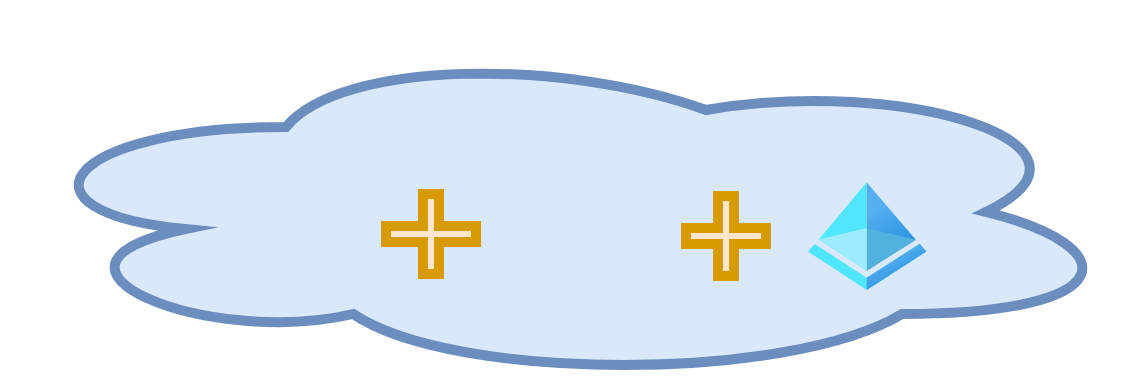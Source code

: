 <mxfile version="20.8.5" type="github">
  <diagram id="kPCyAMe62raDHzs4O24H" name="Page-1">
    <mxGraphModel dx="954" dy="566" grid="1" gridSize="10" guides="1" tooltips="1" connect="1" arrows="1" fold="1" page="1" pageScale="1" pageWidth="827" pageHeight="1169" math="0" shadow="0">
      <root>
        <mxCell id="0" />
        <mxCell id="1" parent="0" />
        <mxCell id="ucvBp03UbrODxjdlVww1-13" value="" style="ellipse;shape=cloud;whiteSpace=wrap;html=1;strokeWidth=5;fillColor=#dae8fc;strokeColor=#6c8ebf;" vertex="1" parent="1">
          <mxGeometry x="40" y="200" width="560" height="170" as="geometry" />
        </mxCell>
        <mxCell id="ucvBp03UbrODxjdlVww1-3" value="" style="shape=image;verticalLabelPosition=bottom;labelBackgroundColor=default;verticalAlign=top;aspect=fixed;imageAspect=0;image=https://punchplatform.com/wp-content/uploads/2018/10/keycloak_logo.png;" vertex="1" parent="1">
          <mxGeometry x="295" y="262.04" width="70" height="74.46" as="geometry" />
        </mxCell>
        <mxCell id="ucvBp03UbrODxjdlVww1-4" value="" style="shape=image;html=1;verticalAlign=top;verticalLabelPosition=bottom;labelBackgroundColor=#ffffff;imageAspect=0;aspect=fixed;image=https://cdn1.iconfinder.com/data/icons/unicons-line-vol-5/24/react-128.png" vertex="1" parent="1">
          <mxGeometry x="150" y="262.04" width="70" height="70" as="geometry" />
        </mxCell>
        <mxCell id="ucvBp03UbrODxjdlVww1-5" value="" style="aspect=fixed;html=1;points=[];align=center;image;fontSize=12;image=img/lib/azure2/identity/Azure_Active_Directory.svg;" vertex="1" parent="1">
          <mxGeometry x="441" y="269.98" width="59.19" height="54.12" as="geometry" />
        </mxCell>
        <mxCell id="ucvBp03UbrODxjdlVww1-6" value="" style="shape=image;verticalLabelPosition=bottom;labelBackgroundColor=default;verticalAlign=top;aspect=fixed;imageAspect=0;image=https://www.rydoo.com/app/uploads/2022/09/Single-Sign-On-logo.png;" vertex="1" parent="1">
          <mxGeometry x="280" y="179.11" width="100" height="76.93" as="geometry" />
        </mxCell>
        <mxCell id="ucvBp03UbrODxjdlVww1-7" value="" style="shape=cross;whiteSpace=wrap;html=1;fillColor=#ffe6cc;strokeColor=#d79b00;strokeWidth=5;" vertex="1" parent="1">
          <mxGeometry x="230" y="276" width="45" height="40" as="geometry" />
        </mxCell>
        <mxCell id="ucvBp03UbrODxjdlVww1-8" value="" style="shape=cross;whiteSpace=wrap;html=1;fillColor=#ffe6cc;strokeColor=#d79b00;strokeWidth=5;" vertex="1" parent="1">
          <mxGeometry x="380" y="277.04" width="40" height="40" as="geometry" />
        </mxCell>
      </root>
    </mxGraphModel>
  </diagram>
</mxfile>
